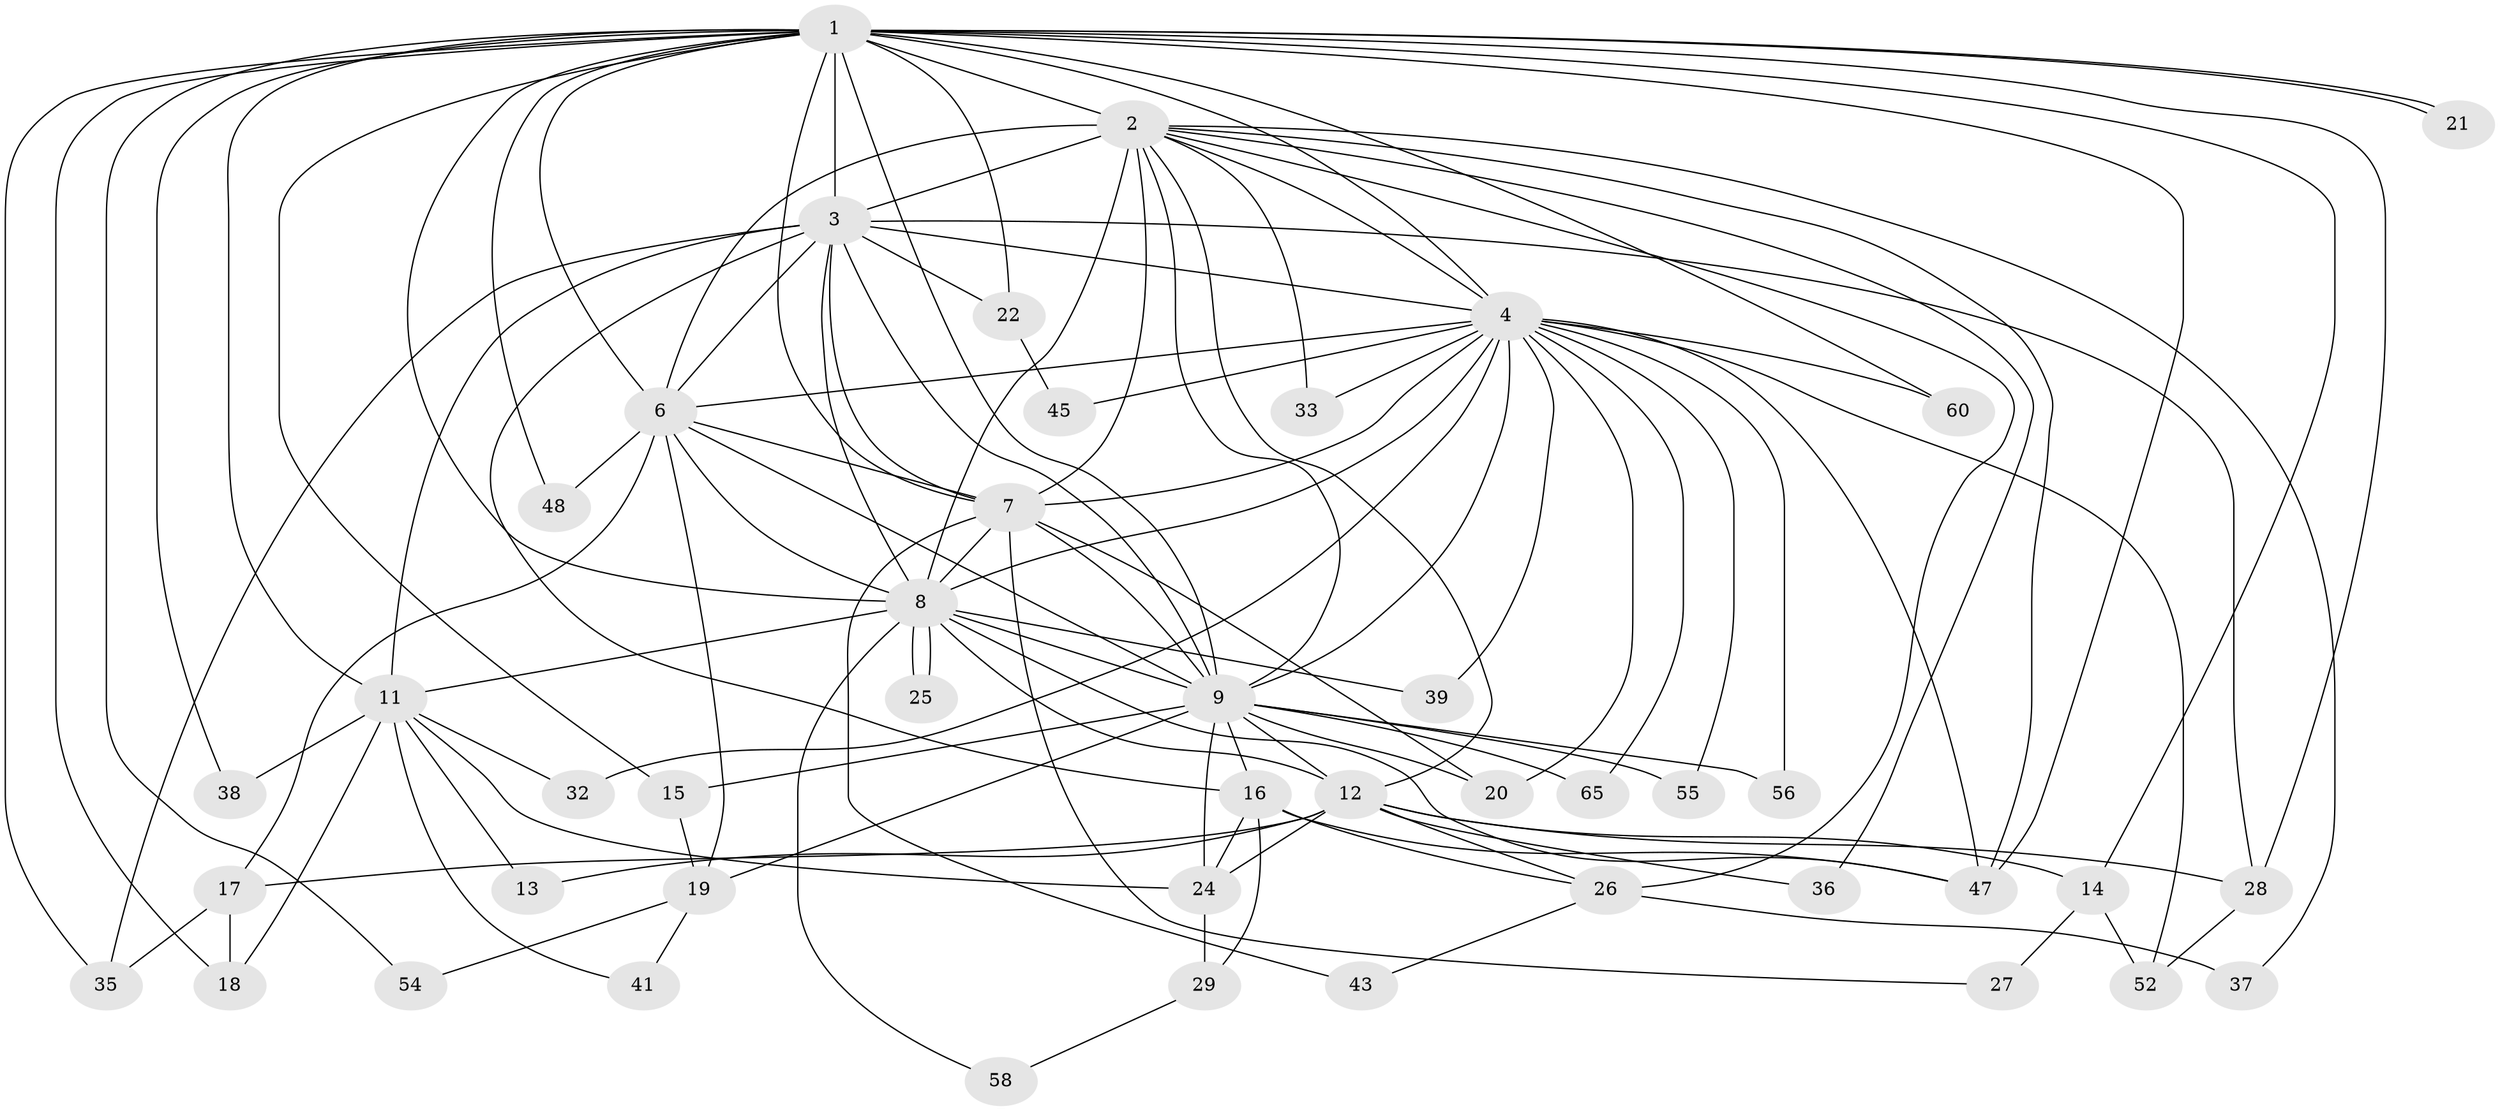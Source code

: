 // original degree distribution, {23: 0.015384615384615385, 9: 0.046153846153846156, 14: 0.015384615384615385, 20: 0.015384615384615385, 15: 0.03076923076923077, 13: 0.03076923076923077, 12: 0.015384615384615385, 18: 0.015384615384615385, 2: 0.5076923076923077, 4: 0.03076923076923077, 3: 0.2, 6: 0.03076923076923077, 5: 0.046153846153846156}
// Generated by graph-tools (version 1.1) at 2025/41/03/06/25 10:41:35]
// undirected, 45 vertices, 116 edges
graph export_dot {
graph [start="1"]
  node [color=gray90,style=filled];
  1 [super="+59"];
  2 [super="+5"];
  3 [super="+63"];
  4 [super="+50"];
  6 [super="+57"];
  7 [super="+34"];
  8 [super="+10"];
  9 [super="+42"];
  11 [super="+51"];
  12 [super="+23"];
  13;
  14;
  15;
  16 [super="+40"];
  17 [super="+61"];
  18;
  19 [super="+44"];
  20 [super="+31"];
  21;
  22;
  24 [super="+46"];
  25;
  26 [super="+49"];
  27;
  28 [super="+30"];
  29;
  32;
  33;
  35;
  36;
  37 [super="+64"];
  38;
  39;
  41;
  43;
  45;
  47 [super="+53"];
  48;
  52 [super="+62"];
  54;
  55;
  56;
  58;
  60;
  65;
  1 -- 2 [weight=2];
  1 -- 3;
  1 -- 4;
  1 -- 6;
  1 -- 7;
  1 -- 8 [weight=2];
  1 -- 9;
  1 -- 14;
  1 -- 15;
  1 -- 18;
  1 -- 21;
  1 -- 21;
  1 -- 22;
  1 -- 35;
  1 -- 38;
  1 -- 48;
  1 -- 54;
  1 -- 60;
  1 -- 47;
  1 -- 11;
  1 -- 28;
  2 -- 3 [weight=2];
  2 -- 4 [weight=2];
  2 -- 6 [weight=2];
  2 -- 7 [weight=2];
  2 -- 8 [weight=4];
  2 -- 9 [weight=2];
  2 -- 33;
  2 -- 36;
  2 -- 37;
  2 -- 12;
  2 -- 47;
  2 -- 26;
  3 -- 4;
  3 -- 6;
  3 -- 7;
  3 -- 8 [weight=2];
  3 -- 9;
  3 -- 11;
  3 -- 16;
  3 -- 22;
  3 -- 28;
  3 -- 35;
  4 -- 6;
  4 -- 7;
  4 -- 8 [weight=2];
  4 -- 9;
  4 -- 32;
  4 -- 33;
  4 -- 39;
  4 -- 45;
  4 -- 52;
  4 -- 55;
  4 -- 56;
  4 -- 60;
  4 -- 65;
  4 -- 47;
  4 -- 20;
  6 -- 7 [weight=2];
  6 -- 8 [weight=2];
  6 -- 9;
  6 -- 17;
  6 -- 19;
  6 -- 48;
  7 -- 8 [weight=2];
  7 -- 9;
  7 -- 20;
  7 -- 27;
  7 -- 43;
  8 -- 9 [weight=2];
  8 -- 25;
  8 -- 25;
  8 -- 47;
  8 -- 39;
  8 -- 11;
  8 -- 12;
  8 -- 58;
  9 -- 12;
  9 -- 15;
  9 -- 16;
  9 -- 20;
  9 -- 24;
  9 -- 55;
  9 -- 65;
  9 -- 56;
  9 -- 19 [weight=2];
  11 -- 13;
  11 -- 18;
  11 -- 32;
  11 -- 38;
  11 -- 41;
  11 -- 24;
  12 -- 13;
  12 -- 14;
  12 -- 17;
  12 -- 26;
  12 -- 28;
  12 -- 36;
  12 -- 24;
  14 -- 27;
  14 -- 52;
  15 -- 19;
  16 -- 26;
  16 -- 29;
  16 -- 24;
  16 -- 47;
  17 -- 35;
  17 -- 18;
  19 -- 41;
  19 -- 54;
  22 -- 45;
  24 -- 29;
  26 -- 37 [weight=2];
  26 -- 43;
  28 -- 52;
  29 -- 58;
}
